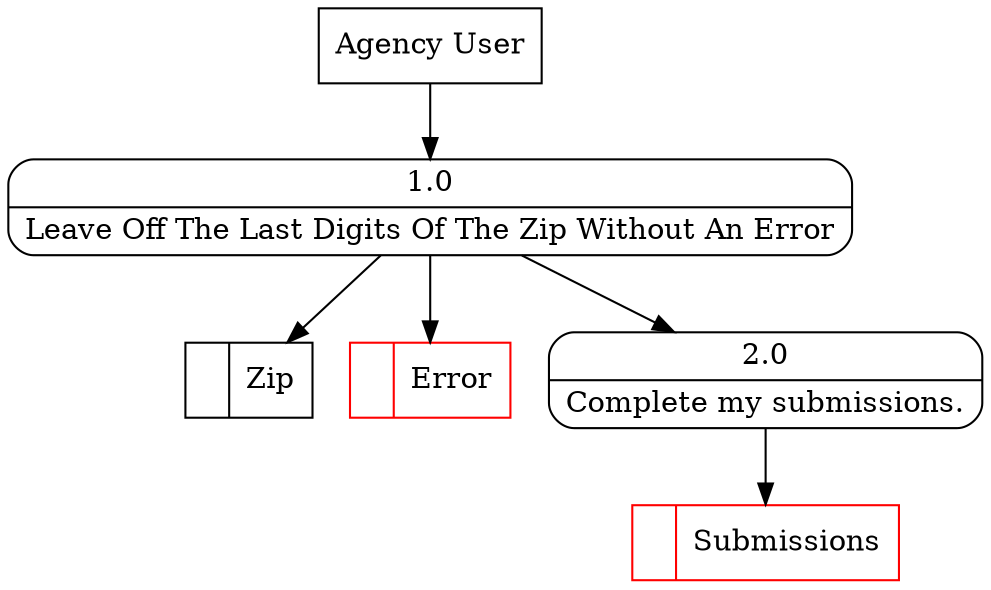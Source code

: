 digraph dfd2{ 
node[shape=record]
200 [label="<f0>  |<f1> Zip " ];
201 [label="<f0>  |<f1> Error " color=red];
202 [label="Agency User" shape=box];
203 [label="{<f0> 1.0|<f1> Leave Off The Last Digits Of The Zip Without An Error }" shape=Mrecord];
2 [label="{<f0> 2.0|<f1> Complete my submissions. }" shape=Mrecord];
203 -> 2
1001 [label="<f0>  |<f1> Submissions " color=red];
2 -> 1001
202 -> 203
203 -> 200
203 -> 201
}